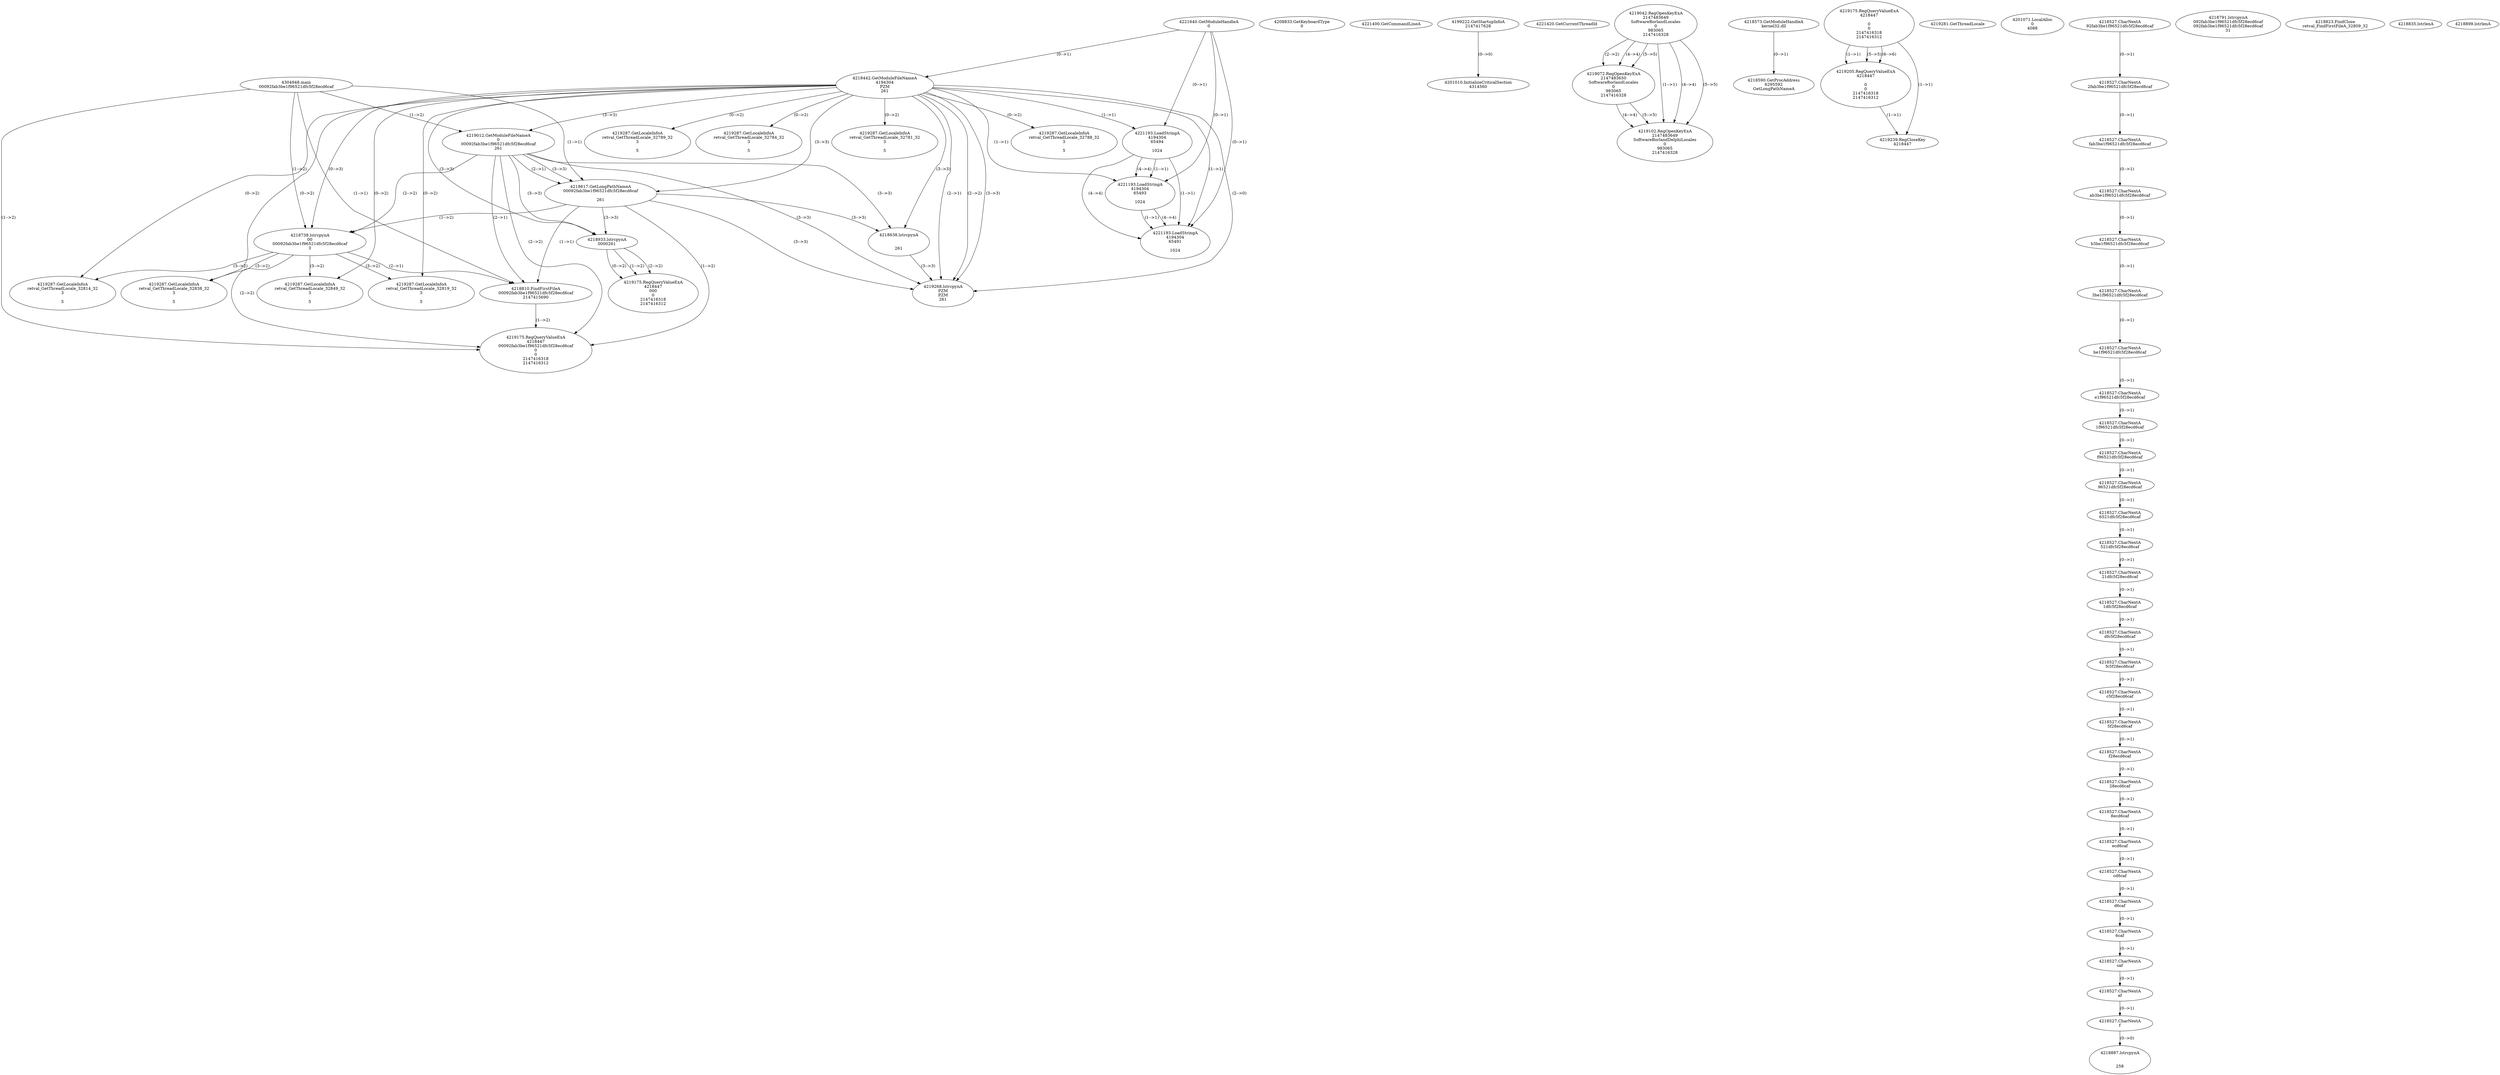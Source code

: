// Global SCDG with merge call
digraph {
	0 [label="4304948.main
00092fab3be1f96521dfc5f28ecd6caf"]
	1 [label="4221640.GetModuleHandleA
0"]
	2 [label="4208833.GetKeyboardType
0"]
	3 [label="4221400.GetCommandLineA
"]
	4 [label="4199222.GetStartupInfoA
2147417628"]
	5 [label="4221420.GetCurrentThreadId
"]
	6 [label="4218442.GetModuleFileNameA
4194304
PZM
261"]
	1 -> 6 [label="(0-->1)"]
	7 [label="4219012.GetModuleFileNameA
0
00092fab3be1f96521dfc5f28ecd6caf
261"]
	0 -> 7 [label="(1-->2)"]
	6 -> 7 [label="(3-->3)"]
	8 [label="4219042.RegOpenKeyExA
2147483649
Software\Borland\Locales
0
983065
2147416328"]
	9 [label="4219072.RegOpenKeyExA
2147483650
Software\Borland\Locales
0
983065
2147416328"]
	8 -> 9 [label="(2-->2)"]
	8 -> 9 [label="(4-->4)"]
	8 -> 9 [label="(5-->5)"]
	10 [label="4219102.RegOpenKeyExA
2147483649
Software\Borland\Delphi\Locales
0
983065
2147416328"]
	8 -> 10 [label="(1-->1)"]
	8 -> 10 [label="(4-->4)"]
	9 -> 10 [label="(4-->4)"]
	8 -> 10 [label="(5-->5)"]
	9 -> 10 [label="(5-->5)"]
	11 [label="4218573.GetModuleHandleA
kernel32.dll"]
	12 [label="4218590.GetProcAddress
6295592
GetLongPathNameA"]
	11 -> 12 [label="(0-->1)"]
	13 [label="4218617.GetLongPathNameA
00092fab3be1f96521dfc5f28ecd6caf

261"]
	0 -> 13 [label="(1-->1)"]
	7 -> 13 [label="(2-->1)"]
	6 -> 13 [label="(3-->3)"]
	7 -> 13 [label="(3-->3)"]
	14 [label="4218638.lstrcpynA


261"]
	6 -> 14 [label="(3-->3)"]
	7 -> 14 [label="(3-->3)"]
	13 -> 14 [label="(3-->3)"]
	15 [label="4219175.RegQueryValueExA
4218447

0
0
2147416318
2147416312"]
	16 [label="4219205.RegQueryValueExA
4218447

0
0
2147416318
2147416312"]
	15 -> 16 [label="(1-->1)"]
	15 -> 16 [label="(5-->5)"]
	15 -> 16 [label="(6-->6)"]
	17 [label="4219239.RegCloseKey
4218447"]
	15 -> 17 [label="(1-->1)"]
	16 -> 17 [label="(1-->1)"]
	18 [label="4219268.lstrcpynA
PZM
PZM
261"]
	6 -> 18 [label="(2-->1)"]
	6 -> 18 [label="(2-->2)"]
	6 -> 18 [label="(3-->3)"]
	7 -> 18 [label="(3-->3)"]
	13 -> 18 [label="(3-->3)"]
	14 -> 18 [label="(3-->3)"]
	6 -> 18 [label="(2-->0)"]
	19 [label="4219281.GetThreadLocale
"]
	20 [label="4219287.GetLocaleInfoA
retval_GetThreadLocale_32788_32
3

5"]
	6 -> 20 [label="(0-->2)"]
	21 [label="4221193.LoadStringA
4194304
65494

1024"]
	1 -> 21 [label="(0-->1)"]
	6 -> 21 [label="(1-->1)"]
	22 [label="4221193.LoadStringA
4194304
65493

1024"]
	1 -> 22 [label="(0-->1)"]
	6 -> 22 [label="(1-->1)"]
	21 -> 22 [label="(1-->1)"]
	21 -> 22 [label="(4-->4)"]
	23 [label="4201010.InitializeCriticalSection
4314560"]
	4 -> 23 [label="(0-->0)"]
	24 [label="4201071.LocalAlloc
0
4088"]
	25 [label="4219287.GetLocaleInfoA
retval_GetThreadLocale_32789_32
3

5"]
	6 -> 25 [label="(0-->2)"]
	26 [label="4219287.GetLocaleInfoA
retval_GetThreadLocale_32784_32
3

5"]
	6 -> 26 [label="(0-->2)"]
	27 [label="4218738.lstrcpynA
00
00092fab3be1f96521dfc5f28ecd6caf
3"]
	0 -> 27 [label="(1-->2)"]
	7 -> 27 [label="(2-->2)"]
	13 -> 27 [label="(1-->2)"]
	6 -> 27 [label="(0-->3)"]
	28 [label="4218527.CharNextA
92fab3be1f96521dfc5f28ecd6caf"]
	29 [label="4218527.CharNextA
2fab3be1f96521dfc5f28ecd6caf"]
	28 -> 29 [label="(0-->1)"]
	30 [label="4218527.CharNextA
fab3be1f96521dfc5f28ecd6caf"]
	29 -> 30 [label="(0-->1)"]
	31 [label="4218527.CharNextA
ab3be1f96521dfc5f28ecd6caf"]
	30 -> 31 [label="(0-->1)"]
	32 [label="4218527.CharNextA
b3be1f96521dfc5f28ecd6caf"]
	31 -> 32 [label="(0-->1)"]
	33 [label="4218527.CharNextA
3be1f96521dfc5f28ecd6caf"]
	32 -> 33 [label="(0-->1)"]
	34 [label="4218527.CharNextA
be1f96521dfc5f28ecd6caf"]
	33 -> 34 [label="(0-->1)"]
	35 [label="4218527.CharNextA
e1f96521dfc5f28ecd6caf"]
	34 -> 35 [label="(0-->1)"]
	36 [label="4218527.CharNextA
1f96521dfc5f28ecd6caf"]
	35 -> 36 [label="(0-->1)"]
	37 [label="4218527.CharNextA
f96521dfc5f28ecd6caf"]
	36 -> 37 [label="(0-->1)"]
	38 [label="4218527.CharNextA
96521dfc5f28ecd6caf"]
	37 -> 38 [label="(0-->1)"]
	39 [label="4218527.CharNextA
6521dfc5f28ecd6caf"]
	38 -> 39 [label="(0-->1)"]
	40 [label="4218527.CharNextA
521dfc5f28ecd6caf"]
	39 -> 40 [label="(0-->1)"]
	41 [label="4218527.CharNextA
21dfc5f28ecd6caf"]
	40 -> 41 [label="(0-->1)"]
	42 [label="4218527.CharNextA
1dfc5f28ecd6caf"]
	41 -> 42 [label="(0-->1)"]
	43 [label="4218527.CharNextA
dfc5f28ecd6caf"]
	42 -> 43 [label="(0-->1)"]
	44 [label="4218527.CharNextA
fc5f28ecd6caf"]
	43 -> 44 [label="(0-->1)"]
	45 [label="4218527.CharNextA
c5f28ecd6caf"]
	44 -> 45 [label="(0-->1)"]
	46 [label="4218527.CharNextA
5f28ecd6caf"]
	45 -> 46 [label="(0-->1)"]
	47 [label="4218527.CharNextA
f28ecd6caf"]
	46 -> 47 [label="(0-->1)"]
	48 [label="4218527.CharNextA
28ecd6caf"]
	47 -> 48 [label="(0-->1)"]
	49 [label="4218527.CharNextA
8ecd6caf"]
	48 -> 49 [label="(0-->1)"]
	50 [label="4218527.CharNextA
ecd6caf"]
	49 -> 50 [label="(0-->1)"]
	51 [label="4218527.CharNextA
cd6caf"]
	50 -> 51 [label="(0-->1)"]
	52 [label="4218527.CharNextA
d6caf"]
	51 -> 52 [label="(0-->1)"]
	53 [label="4218527.CharNextA
6caf"]
	52 -> 53 [label="(0-->1)"]
	54 [label="4218527.CharNextA
caf"]
	53 -> 54 [label="(0-->1)"]
	55 [label="4218527.CharNextA
af"]
	54 -> 55 [label="(0-->1)"]
	56 [label="4218527.CharNextA
f"]
	55 -> 56 [label="(0-->1)"]
	57 [label="4218791.lstrcpynA
092fab3be1f96521dfc5f28ecd6caf
092fab3be1f96521dfc5f28ecd6caf
31"]
	58 [label="4218810.FindFirstFileA
00092fab3be1f96521dfc5f28ecd6caf
2147415690"]
	0 -> 58 [label="(1-->1)"]
	7 -> 58 [label="(2-->1)"]
	13 -> 58 [label="(1-->1)"]
	27 -> 58 [label="(2-->1)"]
	59 [label="4218823.FindClose
retval_FindFirstFileA_32809_32"]
	60 [label="4218835.lstrlenA
"]
	61 [label="4218887.lstrcpynA


258"]
	56 -> 61 [label="(0-->0)"]
	62 [label="4218899.lstrlenA
"]
	63 [label="4218933.lstrcpynA
00\
00\
261"]
	6 -> 63 [label="(3-->3)"]
	7 -> 63 [label="(3-->3)"]
	13 -> 63 [label="(3-->3)"]
	64 [label="4219175.RegQueryValueExA
4218447
00\
0
0
2147416318
2147416312"]
	63 -> 64 [label="(1-->2)"]
	63 -> 64 [label="(2-->2)"]
	63 -> 64 [label="(0-->2)"]
	65 [label="4219287.GetLocaleInfoA
retval_GetThreadLocale_32819_32
3

5"]
	6 -> 65 [label="(0-->2)"]
	27 -> 65 [label="(3-->2)"]
	66 [label="4219175.RegQueryValueExA
4218447
00092fab3be1f96521dfc5f28ecd6caf
0
0
2147416318
2147416312"]
	0 -> 66 [label="(1-->2)"]
	7 -> 66 [label="(2-->2)"]
	13 -> 66 [label="(1-->2)"]
	27 -> 66 [label="(2-->2)"]
	58 -> 66 [label="(1-->2)"]
	67 [label="4219287.GetLocaleInfoA
retval_GetThreadLocale_32838_32
3

5"]
	6 -> 67 [label="(0-->2)"]
	27 -> 67 [label="(3-->2)"]
	68 [label="4221193.LoadStringA
4194304
65491

1024"]
	1 -> 68 [label="(0-->1)"]
	6 -> 68 [label="(1-->1)"]
	21 -> 68 [label="(1-->1)"]
	22 -> 68 [label="(1-->1)"]
	21 -> 68 [label="(4-->4)"]
	22 -> 68 [label="(4-->4)"]
	69 [label="4219287.GetLocaleInfoA
retval_GetThreadLocale_32814_32
3

5"]
	6 -> 69 [label="(0-->2)"]
	27 -> 69 [label="(3-->2)"]
	70 [label="4219287.GetLocaleInfoA
retval_GetThreadLocale_32781_32
3

5"]
	6 -> 70 [label="(0-->2)"]
	71 [label="4219287.GetLocaleInfoA
retval_GetThreadLocale_32849_32
3

5"]
	6 -> 71 [label="(0-->2)"]
	27 -> 71 [label="(3-->2)"]
}
